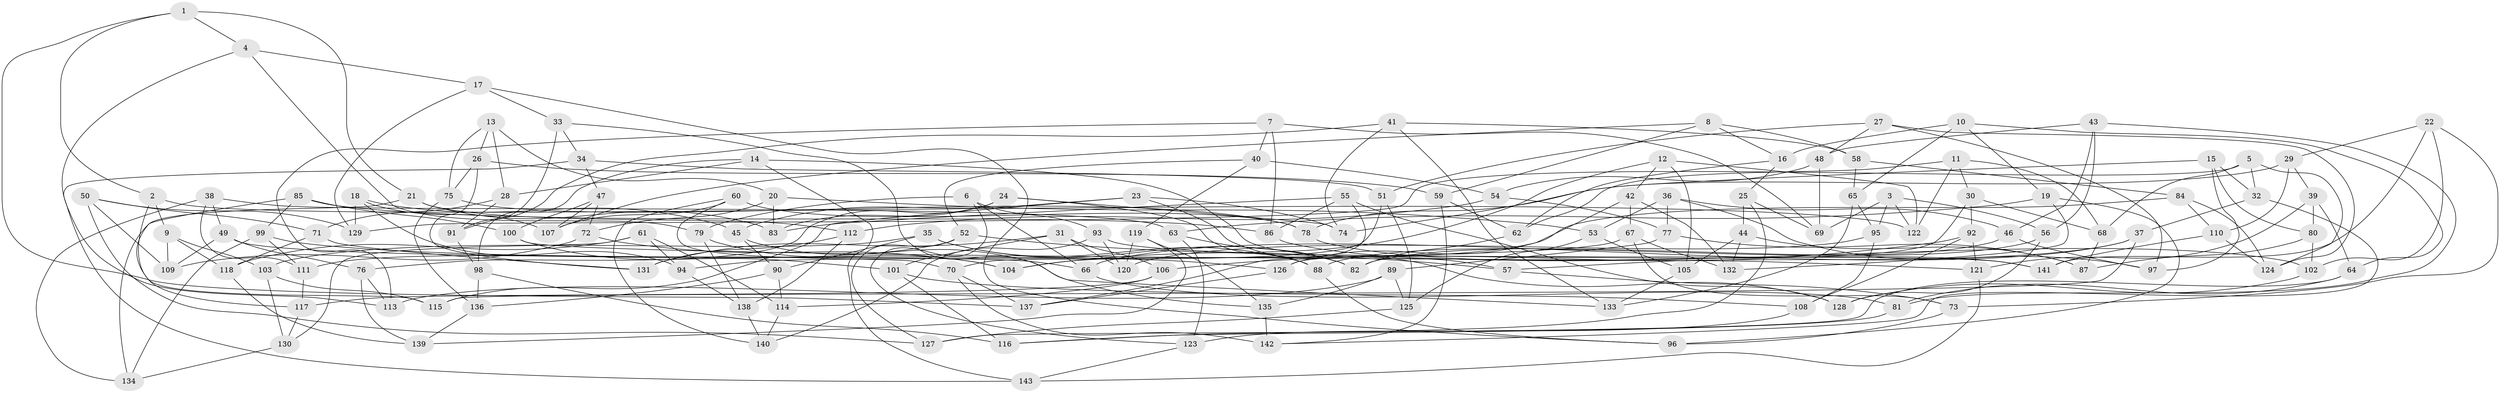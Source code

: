 // Generated by graph-tools (version 1.1) at 2025/11/02/27/25 16:11:44]
// undirected, 143 vertices, 286 edges
graph export_dot {
graph [start="1"]
  node [color=gray90,style=filled];
  1;
  2;
  3;
  4;
  5;
  6;
  7;
  8;
  9;
  10;
  11;
  12;
  13;
  14;
  15;
  16;
  17;
  18;
  19;
  20;
  21;
  22;
  23;
  24;
  25;
  26;
  27;
  28;
  29;
  30;
  31;
  32;
  33;
  34;
  35;
  36;
  37;
  38;
  39;
  40;
  41;
  42;
  43;
  44;
  45;
  46;
  47;
  48;
  49;
  50;
  51;
  52;
  53;
  54;
  55;
  56;
  57;
  58;
  59;
  60;
  61;
  62;
  63;
  64;
  65;
  66;
  67;
  68;
  69;
  70;
  71;
  72;
  73;
  74;
  75;
  76;
  77;
  78;
  79;
  80;
  81;
  82;
  83;
  84;
  85;
  86;
  87;
  88;
  89;
  90;
  91;
  92;
  93;
  94;
  95;
  96;
  97;
  98;
  99;
  100;
  101;
  102;
  103;
  104;
  105;
  106;
  107;
  108;
  109;
  110;
  111;
  112;
  113;
  114;
  115;
  116;
  117;
  118;
  119;
  120;
  121;
  122;
  123;
  124;
  125;
  126;
  127;
  128;
  129;
  130;
  131;
  132;
  133;
  134;
  135;
  136;
  137;
  138;
  139;
  140;
  141;
  142;
  143;
  1 -- 21;
  1 -- 4;
  1 -- 2;
  1 -- 137;
  2 -- 115;
  2 -- 122;
  2 -- 9;
  3 -- 69;
  3 -- 95;
  3 -- 56;
  3 -- 122;
  4 -- 79;
  4 -- 113;
  4 -- 17;
  5 -- 68;
  5 -- 129;
  5 -- 124;
  5 -- 32;
  6 -- 93;
  6 -- 123;
  6 -- 66;
  6 -- 79;
  7 -- 86;
  7 -- 113;
  7 -- 40;
  7 -- 69;
  8 -- 107;
  8 -- 16;
  8 -- 58;
  8 -- 59;
  9 -- 118;
  9 -- 109;
  9 -- 103;
  10 -- 16;
  10 -- 64;
  10 -- 65;
  10 -- 19;
  11 -- 122;
  11 -- 62;
  11 -- 68;
  11 -- 30;
  12 -- 105;
  12 -- 42;
  12 -- 122;
  12 -- 104;
  13 -- 28;
  13 -- 26;
  13 -- 20;
  13 -- 75;
  14 -- 143;
  14 -- 28;
  14 -- 57;
  14 -- 98;
  15 -- 32;
  15 -- 80;
  15 -- 97;
  15 -- 74;
  16 -- 62;
  16 -- 25;
  17 -- 96;
  17 -- 33;
  17 -- 129;
  18 -- 129;
  18 -- 45;
  18 -- 107;
  18 -- 94;
  19 -- 63;
  19 -- 132;
  19 -- 96;
  20 -- 72;
  20 -- 53;
  20 -- 83;
  21 -- 112;
  21 -- 134;
  21 -- 83;
  22 -- 102;
  22 -- 29;
  22 -- 73;
  22 -- 141;
  23 -- 74;
  23 -- 115;
  23 -- 45;
  23 -- 128;
  24 -- 74;
  24 -- 83;
  24 -- 76;
  24 -- 88;
  25 -- 69;
  25 -- 116;
  25 -- 44;
  26 -- 131;
  26 -- 75;
  26 -- 59;
  27 -- 97;
  27 -- 48;
  27 -- 124;
  27 -- 51;
  28 -- 71;
  28 -- 91;
  29 -- 39;
  29 -- 78;
  29 -- 110;
  30 -- 92;
  30 -- 68;
  30 -- 126;
  31 -- 131;
  31 -- 106;
  31 -- 120;
  31 -- 101;
  32 -- 37;
  32 -- 142;
  33 -- 135;
  33 -- 91;
  33 -- 34;
  34 -- 51;
  34 -- 47;
  34 -- 143;
  35 -- 90;
  35 -- 103;
  35 -- 82;
  35 -- 88;
  36 -- 77;
  36 -- 97;
  36 -- 46;
  36 -- 53;
  37 -- 115;
  37 -- 66;
  37 -- 57;
  38 -- 134;
  38 -- 63;
  38 -- 49;
  38 -- 111;
  39 -- 121;
  39 -- 80;
  39 -- 64;
  40 -- 119;
  40 -- 54;
  40 -- 52;
  41 -- 133;
  41 -- 91;
  41 -- 74;
  41 -- 58;
  42 -- 67;
  42 -- 132;
  42 -- 126;
  43 -- 81;
  43 -- 46;
  43 -- 56;
  43 -- 48;
  44 -- 105;
  44 -- 87;
  44 -- 132;
  45 -- 90;
  45 -- 133;
  46 -- 88;
  46 -- 97;
  47 -- 107;
  47 -- 72;
  47 -- 100;
  48 -- 54;
  48 -- 69;
  49 -- 76;
  49 -- 66;
  49 -- 109;
  50 -- 127;
  50 -- 109;
  50 -- 71;
  50 -- 129;
  51 -- 125;
  51 -- 70;
  52 -- 127;
  52 -- 111;
  52 -- 57;
  53 -- 105;
  53 -- 125;
  54 -- 112;
  54 -- 77;
  55 -- 137;
  55 -- 128;
  55 -- 86;
  55 -- 83;
  56 -- 128;
  56 -- 82;
  57 -- 73;
  58 -- 65;
  58 -- 84;
  59 -- 62;
  59 -- 142;
  60 -- 70;
  60 -- 78;
  60 -- 140;
  60 -- 107;
  61 -- 94;
  61 -- 130;
  61 -- 114;
  61 -- 118;
  62 -- 82;
  63 -- 82;
  63 -- 123;
  64 -- 81;
  64 -- 127;
  65 -- 95;
  65 -- 133;
  66 -- 81;
  67 -- 73;
  67 -- 132;
  67 -- 94;
  68 -- 87;
  70 -- 137;
  70 -- 142;
  71 -- 118;
  71 -- 131;
  72 -- 104;
  72 -- 109;
  73 -- 96;
  75 -- 136;
  75 -- 78;
  76 -- 139;
  76 -- 113;
  77 -- 87;
  77 -- 89;
  78 -- 102;
  79 -- 104;
  79 -- 138;
  80 -- 87;
  80 -- 102;
  81 -- 116;
  84 -- 124;
  84 -- 110;
  84 -- 104;
  85 -- 100;
  85 -- 117;
  85 -- 99;
  85 -- 86;
  86 -- 141;
  88 -- 96;
  89 -- 125;
  89 -- 113;
  89 -- 135;
  90 -- 114;
  90 -- 136;
  91 -- 98;
  92 -- 106;
  92 -- 121;
  92 -- 108;
  93 -- 141;
  93 -- 120;
  93 -- 140;
  94 -- 138;
  95 -- 120;
  95 -- 108;
  98 -- 136;
  98 -- 116;
  99 -- 126;
  99 -- 134;
  99 -- 111;
  100 -- 121;
  100 -- 101;
  101 -- 108;
  101 -- 116;
  102 -- 128;
  103 -- 130;
  103 -- 115;
  105 -- 133;
  106 -- 117;
  106 -- 114;
  108 -- 123;
  110 -- 141;
  110 -- 124;
  111 -- 117;
  112 -- 131;
  112 -- 138;
  114 -- 140;
  117 -- 130;
  118 -- 139;
  119 -- 139;
  119 -- 120;
  119 -- 135;
  121 -- 143;
  123 -- 143;
  125 -- 127;
  126 -- 137;
  130 -- 134;
  135 -- 142;
  136 -- 139;
  138 -- 140;
}
